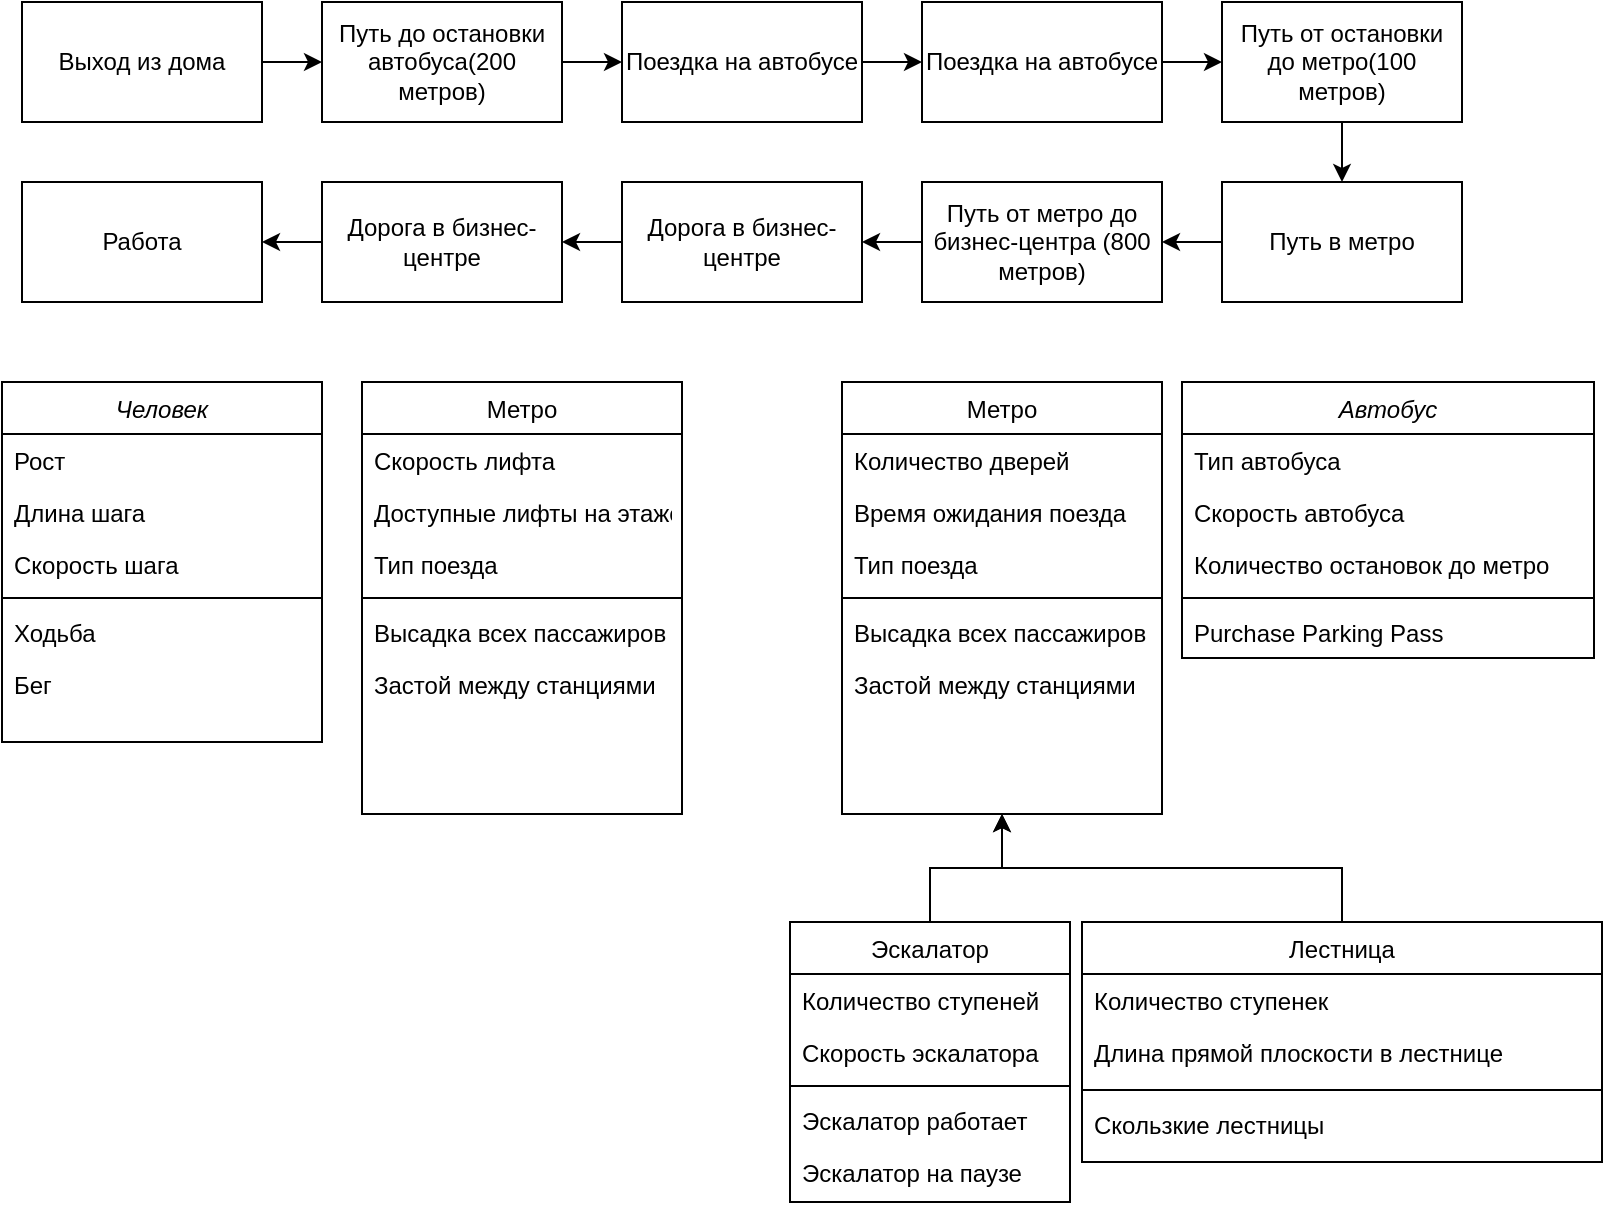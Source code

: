 <mxfile version="16.6.4" type="github">
  <diagram id="C5RBs43oDa-KdzZeNtuy" name="Page-1">
    <mxGraphModel dx="1422" dy="762" grid="1" gridSize="10" guides="1" tooltips="1" connect="1" arrows="1" fold="1" page="1" pageScale="1" pageWidth="827" pageHeight="1169" math="0" shadow="0">
      <root>
        <mxCell id="WIyWlLk6GJQsqaUBKTNV-0" />
        <mxCell id="WIyWlLk6GJQsqaUBKTNV-1" parent="WIyWlLk6GJQsqaUBKTNV-0" />
        <mxCell id="zkfFHV4jXpPFQw0GAbJ--0" value="Человек" style="swimlane;fontStyle=2;align=center;verticalAlign=top;childLayout=stackLayout;horizontal=1;startSize=26;horizontalStack=0;resizeParent=1;resizeLast=0;collapsible=1;marginBottom=0;rounded=0;shadow=0;strokeWidth=1;" parent="WIyWlLk6GJQsqaUBKTNV-1" vertex="1">
          <mxGeometry x="20" y="200" width="160" height="180" as="geometry">
            <mxRectangle x="230" y="140" width="160" height="26" as="alternateBounds" />
          </mxGeometry>
        </mxCell>
        <mxCell id="zkfFHV4jXpPFQw0GAbJ--1" value="Рост" style="text;align=left;verticalAlign=top;spacingLeft=4;spacingRight=4;overflow=hidden;rotatable=0;points=[[0,0.5],[1,0.5]];portConstraint=eastwest;" parent="zkfFHV4jXpPFQw0GAbJ--0" vertex="1">
          <mxGeometry y="26" width="160" height="26" as="geometry" />
        </mxCell>
        <mxCell id="zkfFHV4jXpPFQw0GAbJ--2" value="Длина шага" style="text;align=left;verticalAlign=top;spacingLeft=4;spacingRight=4;overflow=hidden;rotatable=0;points=[[0,0.5],[1,0.5]];portConstraint=eastwest;rounded=0;shadow=0;html=0;" parent="zkfFHV4jXpPFQw0GAbJ--0" vertex="1">
          <mxGeometry y="52" width="160" height="26" as="geometry" />
        </mxCell>
        <mxCell id="zkfFHV4jXpPFQw0GAbJ--3" value="Скорость шага" style="text;align=left;verticalAlign=top;spacingLeft=4;spacingRight=4;overflow=hidden;rotatable=0;points=[[0,0.5],[1,0.5]];portConstraint=eastwest;rounded=0;shadow=0;html=0;" parent="zkfFHV4jXpPFQw0GAbJ--0" vertex="1">
          <mxGeometry y="78" width="160" height="26" as="geometry" />
        </mxCell>
        <mxCell id="l5dL3HZtIq8Fdb8opOCV-8" value="" style="line;html=1;strokeWidth=1;align=left;verticalAlign=middle;spacingTop=-1;spacingLeft=3;spacingRight=3;rotatable=0;labelPosition=right;points=[];portConstraint=eastwest;" vertex="1" parent="zkfFHV4jXpPFQw0GAbJ--0">
          <mxGeometry y="104" width="160" height="8" as="geometry" />
        </mxCell>
        <mxCell id="l5dL3HZtIq8Fdb8opOCV-10" value="Ходьба" style="text;align=left;verticalAlign=top;spacingLeft=4;spacingRight=4;overflow=hidden;rotatable=0;points=[[0,0.5],[1,0.5]];portConstraint=eastwest;rounded=0;shadow=0;html=0;" vertex="1" parent="zkfFHV4jXpPFQw0GAbJ--0">
          <mxGeometry y="112" width="160" height="26" as="geometry" />
        </mxCell>
        <mxCell id="l5dL3HZtIq8Fdb8opOCV-11" value="Бег" style="text;align=left;verticalAlign=top;spacingLeft=4;spacingRight=4;overflow=hidden;rotatable=0;points=[[0,0.5],[1,0.5]];portConstraint=eastwest;rounded=0;shadow=0;html=0;" vertex="1" parent="zkfFHV4jXpPFQw0GAbJ--0">
          <mxGeometry y="138" width="160" height="26" as="geometry" />
        </mxCell>
        <mxCell id="l5dL3HZtIq8Fdb8opOCV-37" style="edgeStyle=orthogonalEdgeStyle;rounded=0;orthogonalLoop=1;jettySize=auto;html=1;entryX=0.5;entryY=1;entryDx=0;entryDy=0;" edge="1" parent="WIyWlLk6GJQsqaUBKTNV-1" source="zkfFHV4jXpPFQw0GAbJ--6" target="zkfFHV4jXpPFQw0GAbJ--17">
          <mxGeometry relative="1" as="geometry" />
        </mxCell>
        <mxCell id="zkfFHV4jXpPFQw0GAbJ--6" value="Лестница" style="swimlane;fontStyle=0;align=center;verticalAlign=top;childLayout=stackLayout;horizontal=1;startSize=26;horizontalStack=0;resizeParent=1;resizeLast=0;collapsible=1;marginBottom=0;rounded=0;shadow=0;strokeWidth=1;" parent="WIyWlLk6GJQsqaUBKTNV-1" vertex="1">
          <mxGeometry x="560" y="470" width="260" height="120" as="geometry">
            <mxRectangle x="130" y="380" width="160" height="26" as="alternateBounds" />
          </mxGeometry>
        </mxCell>
        <mxCell id="zkfFHV4jXpPFQw0GAbJ--7" value="Количество ступенек" style="text;align=left;verticalAlign=top;spacingLeft=4;spacingRight=4;overflow=hidden;rotatable=0;points=[[0,0.5],[1,0.5]];portConstraint=eastwest;" parent="zkfFHV4jXpPFQw0GAbJ--6" vertex="1">
          <mxGeometry y="26" width="260" height="26" as="geometry" />
        </mxCell>
        <mxCell id="zkfFHV4jXpPFQw0GAbJ--8" value="Длина прямой плоскости в лестнице" style="text;align=left;verticalAlign=top;spacingLeft=4;spacingRight=4;overflow=hidden;rotatable=0;points=[[0,0.5],[1,0.5]];portConstraint=eastwest;rounded=0;shadow=0;html=0;" parent="zkfFHV4jXpPFQw0GAbJ--6" vertex="1">
          <mxGeometry y="52" width="260" height="28" as="geometry" />
        </mxCell>
        <mxCell id="l5dL3HZtIq8Fdb8opOCV-34" value="" style="line;html=1;strokeWidth=1;align=left;verticalAlign=middle;spacingTop=-1;spacingLeft=3;spacingRight=3;rotatable=0;labelPosition=right;points=[];portConstraint=eastwest;" vertex="1" parent="zkfFHV4jXpPFQw0GAbJ--6">
          <mxGeometry y="80" width="260" height="8" as="geometry" />
        </mxCell>
        <mxCell id="l5dL3HZtIq8Fdb8opOCV-35" value="Скользкие лестницы" style="text;align=left;verticalAlign=top;spacingLeft=4;spacingRight=4;overflow=hidden;rotatable=0;points=[[0,0.5],[1,0.5]];portConstraint=eastwest;rounded=0;shadow=0;html=0;" vertex="1" parent="zkfFHV4jXpPFQw0GAbJ--6">
          <mxGeometry y="88" width="260" height="28" as="geometry" />
        </mxCell>
        <mxCell id="l5dL3HZtIq8Fdb8opOCV-36" style="edgeStyle=orthogonalEdgeStyle;rounded=0;orthogonalLoop=1;jettySize=auto;html=1;entryX=0.5;entryY=1;entryDx=0;entryDy=0;" edge="1" parent="WIyWlLk6GJQsqaUBKTNV-1" source="zkfFHV4jXpPFQw0GAbJ--13" target="zkfFHV4jXpPFQw0GAbJ--17">
          <mxGeometry relative="1" as="geometry" />
        </mxCell>
        <mxCell id="zkfFHV4jXpPFQw0GAbJ--13" value="Эскалатор" style="swimlane;fontStyle=0;align=center;verticalAlign=top;childLayout=stackLayout;horizontal=1;startSize=26;horizontalStack=0;resizeParent=1;resizeLast=0;collapsible=1;marginBottom=0;rounded=0;shadow=0;strokeWidth=1;" parent="WIyWlLk6GJQsqaUBKTNV-1" vertex="1">
          <mxGeometry x="414" y="470" width="140" height="140" as="geometry">
            <mxRectangle x="340" y="380" width="170" height="26" as="alternateBounds" />
          </mxGeometry>
        </mxCell>
        <mxCell id="zkfFHV4jXpPFQw0GAbJ--14" value="Количество ступеней" style="text;align=left;verticalAlign=top;spacingLeft=4;spacingRight=4;overflow=hidden;rotatable=0;points=[[0,0.5],[1,0.5]];portConstraint=eastwest;" parent="zkfFHV4jXpPFQw0GAbJ--13" vertex="1">
          <mxGeometry y="26" width="140" height="26" as="geometry" />
        </mxCell>
        <mxCell id="l5dL3HZtIq8Fdb8opOCV-7" value="Скорость эскалатора" style="text;align=left;verticalAlign=top;spacingLeft=4;spacingRight=4;overflow=hidden;rotatable=0;points=[[0,0.5],[1,0.5]];portConstraint=eastwest;" vertex="1" parent="zkfFHV4jXpPFQw0GAbJ--13">
          <mxGeometry y="52" width="140" height="26" as="geometry" />
        </mxCell>
        <mxCell id="l5dL3HZtIq8Fdb8opOCV-12" value="" style="line;html=1;strokeWidth=1;align=left;verticalAlign=middle;spacingTop=-1;spacingLeft=3;spacingRight=3;rotatable=0;labelPosition=right;points=[];portConstraint=eastwest;" vertex="1" parent="zkfFHV4jXpPFQw0GAbJ--13">
          <mxGeometry y="78" width="140" height="8" as="geometry" />
        </mxCell>
        <mxCell id="l5dL3HZtIq8Fdb8opOCV-13" value="Эскалатор работает" style="text;align=left;verticalAlign=top;spacingLeft=4;spacingRight=4;overflow=hidden;rotatable=0;points=[[0,0.5],[1,0.5]];portConstraint=eastwest;rounded=0;shadow=0;html=0;" vertex="1" parent="zkfFHV4jXpPFQw0GAbJ--13">
          <mxGeometry y="86" width="140" height="26" as="geometry" />
        </mxCell>
        <mxCell id="l5dL3HZtIq8Fdb8opOCV-14" value="Эскалатор на паузе" style="text;align=left;verticalAlign=top;spacingLeft=4;spacingRight=4;overflow=hidden;rotatable=0;points=[[0,0.5],[1,0.5]];portConstraint=eastwest;rounded=0;shadow=0;html=0;" vertex="1" parent="zkfFHV4jXpPFQw0GAbJ--13">
          <mxGeometry y="112" width="140" height="26" as="geometry" />
        </mxCell>
        <mxCell id="zkfFHV4jXpPFQw0GAbJ--17" value="Метро" style="swimlane;fontStyle=0;align=center;verticalAlign=top;childLayout=stackLayout;horizontal=1;startSize=26;horizontalStack=0;resizeParent=1;resizeLast=0;collapsible=1;marginBottom=0;rounded=0;shadow=0;strokeWidth=1;" parent="WIyWlLk6GJQsqaUBKTNV-1" vertex="1">
          <mxGeometry x="440" y="200" width="160" height="216" as="geometry">
            <mxRectangle x="550" y="140" width="160" height="26" as="alternateBounds" />
          </mxGeometry>
        </mxCell>
        <mxCell id="zkfFHV4jXpPFQw0GAbJ--19" value="Количество дверей" style="text;align=left;verticalAlign=top;spacingLeft=4;spacingRight=4;overflow=hidden;rotatable=0;points=[[0,0.5],[1,0.5]];portConstraint=eastwest;rounded=0;shadow=0;html=0;" parent="zkfFHV4jXpPFQw0GAbJ--17" vertex="1">
          <mxGeometry y="26" width="160" height="26" as="geometry" />
        </mxCell>
        <mxCell id="zkfFHV4jXpPFQw0GAbJ--20" value="Время ожидания поезда" style="text;align=left;verticalAlign=top;spacingLeft=4;spacingRight=4;overflow=hidden;rotatable=0;points=[[0,0.5],[1,0.5]];portConstraint=eastwest;rounded=0;shadow=0;html=0;" parent="zkfFHV4jXpPFQw0GAbJ--17" vertex="1">
          <mxGeometry y="52" width="160" height="26" as="geometry" />
        </mxCell>
        <mxCell id="zkfFHV4jXpPFQw0GAbJ--22" value="Тип поезда" style="text;align=left;verticalAlign=top;spacingLeft=4;spacingRight=4;overflow=hidden;rotatable=0;points=[[0,0.5],[1,0.5]];portConstraint=eastwest;rounded=0;shadow=0;html=0;" parent="zkfFHV4jXpPFQw0GAbJ--17" vertex="1">
          <mxGeometry y="78" width="160" height="26" as="geometry" />
        </mxCell>
        <mxCell id="zkfFHV4jXpPFQw0GAbJ--23" value="" style="line;html=1;strokeWidth=1;align=left;verticalAlign=middle;spacingTop=-1;spacingLeft=3;spacingRight=3;rotatable=0;labelPosition=right;points=[];portConstraint=eastwest;" parent="zkfFHV4jXpPFQw0GAbJ--17" vertex="1">
          <mxGeometry y="104" width="160" height="8" as="geometry" />
        </mxCell>
        <mxCell id="zkfFHV4jXpPFQw0GAbJ--24" value="Высадка всех пассажиров" style="text;align=left;verticalAlign=top;spacingLeft=4;spacingRight=4;overflow=hidden;rotatable=0;points=[[0,0.5],[1,0.5]];portConstraint=eastwest;" parent="zkfFHV4jXpPFQw0GAbJ--17" vertex="1">
          <mxGeometry y="112" width="160" height="26" as="geometry" />
        </mxCell>
        <mxCell id="zkfFHV4jXpPFQw0GAbJ--25" value="Застой между станциями" style="text;align=left;verticalAlign=top;spacingLeft=4;spacingRight=4;overflow=hidden;rotatable=0;points=[[0,0.5],[1,0.5]];portConstraint=eastwest;" parent="zkfFHV4jXpPFQw0GAbJ--17" vertex="1">
          <mxGeometry y="138" width="160" height="26" as="geometry" />
        </mxCell>
        <mxCell id="l5dL3HZtIq8Fdb8opOCV-0" value="Автобус" style="swimlane;fontStyle=2;align=center;verticalAlign=top;childLayout=stackLayout;horizontal=1;startSize=26;horizontalStack=0;resizeParent=1;resizeLast=0;collapsible=1;marginBottom=0;rounded=0;shadow=0;strokeWidth=1;" vertex="1" parent="WIyWlLk6GJQsqaUBKTNV-1">
          <mxGeometry x="610" y="200" width="206" height="138" as="geometry">
            <mxRectangle x="230" y="140" width="160" height="26" as="alternateBounds" />
          </mxGeometry>
        </mxCell>
        <mxCell id="l5dL3HZtIq8Fdb8opOCV-1" value="Тип автобуса" style="text;align=left;verticalAlign=top;spacingLeft=4;spacingRight=4;overflow=hidden;rotatable=0;points=[[0,0.5],[1,0.5]];portConstraint=eastwest;" vertex="1" parent="l5dL3HZtIq8Fdb8opOCV-0">
          <mxGeometry y="26" width="206" height="26" as="geometry" />
        </mxCell>
        <mxCell id="l5dL3HZtIq8Fdb8opOCV-2" value="Скорость автобуса" style="text;align=left;verticalAlign=top;spacingLeft=4;spacingRight=4;overflow=hidden;rotatable=0;points=[[0,0.5],[1,0.5]];portConstraint=eastwest;rounded=0;shadow=0;html=0;" vertex="1" parent="l5dL3HZtIq8Fdb8opOCV-0">
          <mxGeometry y="52" width="206" height="26" as="geometry" />
        </mxCell>
        <mxCell id="l5dL3HZtIq8Fdb8opOCV-3" value="Количество остановок до метро" style="text;align=left;verticalAlign=top;spacingLeft=4;spacingRight=4;overflow=hidden;rotatable=0;points=[[0,0.5],[1,0.5]];portConstraint=eastwest;rounded=0;shadow=0;html=0;" vertex="1" parent="l5dL3HZtIq8Fdb8opOCV-0">
          <mxGeometry y="78" width="206" height="26" as="geometry" />
        </mxCell>
        <mxCell id="l5dL3HZtIq8Fdb8opOCV-4" value="" style="line;html=1;strokeWidth=1;align=left;verticalAlign=middle;spacingTop=-1;spacingLeft=3;spacingRight=3;rotatable=0;labelPosition=right;points=[];portConstraint=eastwest;" vertex="1" parent="l5dL3HZtIq8Fdb8opOCV-0">
          <mxGeometry y="104" width="206" height="8" as="geometry" />
        </mxCell>
        <mxCell id="l5dL3HZtIq8Fdb8opOCV-5" value="Purchase Parking Pass" style="text;align=left;verticalAlign=top;spacingLeft=4;spacingRight=4;overflow=hidden;rotatable=0;points=[[0,0.5],[1,0.5]];portConstraint=eastwest;" vertex="1" parent="l5dL3HZtIq8Fdb8opOCV-0">
          <mxGeometry y="112" width="206" height="26" as="geometry" />
        </mxCell>
        <mxCell id="l5dL3HZtIq8Fdb8opOCV-17" style="edgeStyle=orthogonalEdgeStyle;rounded=0;orthogonalLoop=1;jettySize=auto;html=1;entryX=0;entryY=0.5;entryDx=0;entryDy=0;" edge="1" parent="WIyWlLk6GJQsqaUBKTNV-1" source="l5dL3HZtIq8Fdb8opOCV-15" target="l5dL3HZtIq8Fdb8opOCV-16">
          <mxGeometry relative="1" as="geometry" />
        </mxCell>
        <mxCell id="l5dL3HZtIq8Fdb8opOCV-15" value="Выход из дома" style="rounded=0;whiteSpace=wrap;html=1;" vertex="1" parent="WIyWlLk6GJQsqaUBKTNV-1">
          <mxGeometry x="30" y="10" width="120" height="60" as="geometry" />
        </mxCell>
        <mxCell id="l5dL3HZtIq8Fdb8opOCV-19" style="edgeStyle=orthogonalEdgeStyle;rounded=0;orthogonalLoop=1;jettySize=auto;html=1;entryX=0;entryY=0.5;entryDx=0;entryDy=0;" edge="1" parent="WIyWlLk6GJQsqaUBKTNV-1" source="l5dL3HZtIq8Fdb8opOCV-16" target="l5dL3HZtIq8Fdb8opOCV-18">
          <mxGeometry relative="1" as="geometry" />
        </mxCell>
        <mxCell id="l5dL3HZtIq8Fdb8opOCV-16" value="Путь до остановки автобуса(200 метров)" style="rounded=0;whiteSpace=wrap;html=1;" vertex="1" parent="WIyWlLk6GJQsqaUBKTNV-1">
          <mxGeometry x="180" y="10" width="120" height="60" as="geometry" />
        </mxCell>
        <mxCell id="l5dL3HZtIq8Fdb8opOCV-21" style="edgeStyle=orthogonalEdgeStyle;rounded=0;orthogonalLoop=1;jettySize=auto;html=1;entryX=0;entryY=0.5;entryDx=0;entryDy=0;" edge="1" parent="WIyWlLk6GJQsqaUBKTNV-1" source="l5dL3HZtIq8Fdb8opOCV-18" target="l5dL3HZtIq8Fdb8opOCV-20">
          <mxGeometry relative="1" as="geometry" />
        </mxCell>
        <mxCell id="l5dL3HZtIq8Fdb8opOCV-18" value="Поездка на автобусе" style="rounded=0;whiteSpace=wrap;html=1;" vertex="1" parent="WIyWlLk6GJQsqaUBKTNV-1">
          <mxGeometry x="330" y="10" width="120" height="60" as="geometry" />
        </mxCell>
        <mxCell id="l5dL3HZtIq8Fdb8opOCV-23" style="edgeStyle=orthogonalEdgeStyle;rounded=0;orthogonalLoop=1;jettySize=auto;html=1;entryX=0;entryY=0.5;entryDx=0;entryDy=0;" edge="1" parent="WIyWlLk6GJQsqaUBKTNV-1" source="l5dL3HZtIq8Fdb8opOCV-20" target="l5dL3HZtIq8Fdb8opOCV-22">
          <mxGeometry relative="1" as="geometry" />
        </mxCell>
        <mxCell id="l5dL3HZtIq8Fdb8opOCV-20" value="Поездка на автобусе" style="rounded=0;whiteSpace=wrap;html=1;" vertex="1" parent="WIyWlLk6GJQsqaUBKTNV-1">
          <mxGeometry x="480" y="10" width="120" height="60" as="geometry" />
        </mxCell>
        <mxCell id="l5dL3HZtIq8Fdb8opOCV-25" style="edgeStyle=orthogonalEdgeStyle;rounded=0;orthogonalLoop=1;jettySize=auto;html=1;" edge="1" parent="WIyWlLk6GJQsqaUBKTNV-1" source="l5dL3HZtIq8Fdb8opOCV-22" target="l5dL3HZtIq8Fdb8opOCV-24">
          <mxGeometry relative="1" as="geometry" />
        </mxCell>
        <mxCell id="l5dL3HZtIq8Fdb8opOCV-22" value="Путь от остановки до метро(100 метров)" style="rounded=0;whiteSpace=wrap;html=1;" vertex="1" parent="WIyWlLk6GJQsqaUBKTNV-1">
          <mxGeometry x="630" y="10" width="120" height="60" as="geometry" />
        </mxCell>
        <mxCell id="l5dL3HZtIq8Fdb8opOCV-27" style="edgeStyle=orthogonalEdgeStyle;rounded=0;orthogonalLoop=1;jettySize=auto;html=1;" edge="1" parent="WIyWlLk6GJQsqaUBKTNV-1" source="l5dL3HZtIq8Fdb8opOCV-24" target="l5dL3HZtIq8Fdb8opOCV-26">
          <mxGeometry relative="1" as="geometry" />
        </mxCell>
        <mxCell id="l5dL3HZtIq8Fdb8opOCV-24" value="Путь в метро" style="rounded=0;whiteSpace=wrap;html=1;" vertex="1" parent="WIyWlLk6GJQsqaUBKTNV-1">
          <mxGeometry x="630" y="100" width="120" height="60" as="geometry" />
        </mxCell>
        <mxCell id="l5dL3HZtIq8Fdb8opOCV-29" value="" style="edgeStyle=orthogonalEdgeStyle;rounded=0;orthogonalLoop=1;jettySize=auto;html=1;" edge="1" parent="WIyWlLk6GJQsqaUBKTNV-1" source="l5dL3HZtIq8Fdb8opOCV-26" target="l5dL3HZtIq8Fdb8opOCV-28">
          <mxGeometry relative="1" as="geometry" />
        </mxCell>
        <mxCell id="l5dL3HZtIq8Fdb8opOCV-26" value="Путь от метро до бизнес-центра (800 метров)" style="rounded=0;whiteSpace=wrap;html=1;" vertex="1" parent="WIyWlLk6GJQsqaUBKTNV-1">
          <mxGeometry x="480" y="100" width="120" height="60" as="geometry" />
        </mxCell>
        <mxCell id="l5dL3HZtIq8Fdb8opOCV-31" value="" style="edgeStyle=orthogonalEdgeStyle;rounded=0;orthogonalLoop=1;jettySize=auto;html=1;" edge="1" parent="WIyWlLk6GJQsqaUBKTNV-1" source="l5dL3HZtIq8Fdb8opOCV-28" target="l5dL3HZtIq8Fdb8opOCV-30">
          <mxGeometry relative="1" as="geometry" />
        </mxCell>
        <mxCell id="l5dL3HZtIq8Fdb8opOCV-28" value="Дорога в бизнес-центре" style="rounded=0;whiteSpace=wrap;html=1;" vertex="1" parent="WIyWlLk6GJQsqaUBKTNV-1">
          <mxGeometry x="330" y="100" width="120" height="60" as="geometry" />
        </mxCell>
        <mxCell id="l5dL3HZtIq8Fdb8opOCV-33" value="" style="edgeStyle=orthogonalEdgeStyle;rounded=0;orthogonalLoop=1;jettySize=auto;html=1;" edge="1" parent="WIyWlLk6GJQsqaUBKTNV-1" source="l5dL3HZtIq8Fdb8opOCV-30" target="l5dL3HZtIq8Fdb8opOCV-32">
          <mxGeometry relative="1" as="geometry" />
        </mxCell>
        <mxCell id="l5dL3HZtIq8Fdb8opOCV-30" value="Дорога в бизнес-центре" style="rounded=0;whiteSpace=wrap;html=1;" vertex="1" parent="WIyWlLk6GJQsqaUBKTNV-1">
          <mxGeometry x="180" y="100" width="120" height="60" as="geometry" />
        </mxCell>
        <mxCell id="l5dL3HZtIq8Fdb8opOCV-32" value="Работа" style="rounded=0;whiteSpace=wrap;html=1;" vertex="1" parent="WIyWlLk6GJQsqaUBKTNV-1">
          <mxGeometry x="30" y="100" width="120" height="60" as="geometry" />
        </mxCell>
        <mxCell id="l5dL3HZtIq8Fdb8opOCV-38" value="Метро" style="swimlane;fontStyle=0;align=center;verticalAlign=top;childLayout=stackLayout;horizontal=1;startSize=26;horizontalStack=0;resizeParent=1;resizeLast=0;collapsible=1;marginBottom=0;rounded=0;shadow=0;strokeWidth=1;" vertex="1" parent="WIyWlLk6GJQsqaUBKTNV-1">
          <mxGeometry x="200" y="200" width="160" height="216" as="geometry">
            <mxRectangle x="550" y="140" width="160" height="26" as="alternateBounds" />
          </mxGeometry>
        </mxCell>
        <mxCell id="l5dL3HZtIq8Fdb8opOCV-39" value="Скорость лифта" style="text;align=left;verticalAlign=top;spacingLeft=4;spacingRight=4;overflow=hidden;rotatable=0;points=[[0,0.5],[1,0.5]];portConstraint=eastwest;rounded=0;shadow=0;html=0;" vertex="1" parent="l5dL3HZtIq8Fdb8opOCV-38">
          <mxGeometry y="26" width="160" height="26" as="geometry" />
        </mxCell>
        <mxCell id="l5dL3HZtIq8Fdb8opOCV-40" value="Доступные лифты на этаже" style="text;align=left;verticalAlign=top;spacingLeft=4;spacingRight=4;overflow=hidden;rotatable=0;points=[[0,0.5],[1,0.5]];portConstraint=eastwest;rounded=0;shadow=0;html=0;" vertex="1" parent="l5dL3HZtIq8Fdb8opOCV-38">
          <mxGeometry y="52" width="160" height="26" as="geometry" />
        </mxCell>
        <mxCell id="l5dL3HZtIq8Fdb8opOCV-41" value="Тип поезда" style="text;align=left;verticalAlign=top;spacingLeft=4;spacingRight=4;overflow=hidden;rotatable=0;points=[[0,0.5],[1,0.5]];portConstraint=eastwest;rounded=0;shadow=0;html=0;" vertex="1" parent="l5dL3HZtIq8Fdb8opOCV-38">
          <mxGeometry y="78" width="160" height="26" as="geometry" />
        </mxCell>
        <mxCell id="l5dL3HZtIq8Fdb8opOCV-42" value="" style="line;html=1;strokeWidth=1;align=left;verticalAlign=middle;spacingTop=-1;spacingLeft=3;spacingRight=3;rotatable=0;labelPosition=right;points=[];portConstraint=eastwest;" vertex="1" parent="l5dL3HZtIq8Fdb8opOCV-38">
          <mxGeometry y="104" width="160" height="8" as="geometry" />
        </mxCell>
        <mxCell id="l5dL3HZtIq8Fdb8opOCV-43" value="Высадка всех пассажиров" style="text;align=left;verticalAlign=top;spacingLeft=4;spacingRight=4;overflow=hidden;rotatable=0;points=[[0,0.5],[1,0.5]];portConstraint=eastwest;" vertex="1" parent="l5dL3HZtIq8Fdb8opOCV-38">
          <mxGeometry y="112" width="160" height="26" as="geometry" />
        </mxCell>
        <mxCell id="l5dL3HZtIq8Fdb8opOCV-44" value="Застой между станциями" style="text;align=left;verticalAlign=top;spacingLeft=4;spacingRight=4;overflow=hidden;rotatable=0;points=[[0,0.5],[1,0.5]];portConstraint=eastwest;" vertex="1" parent="l5dL3HZtIq8Fdb8opOCV-38">
          <mxGeometry y="138" width="160" height="26" as="geometry" />
        </mxCell>
      </root>
    </mxGraphModel>
  </diagram>
</mxfile>
